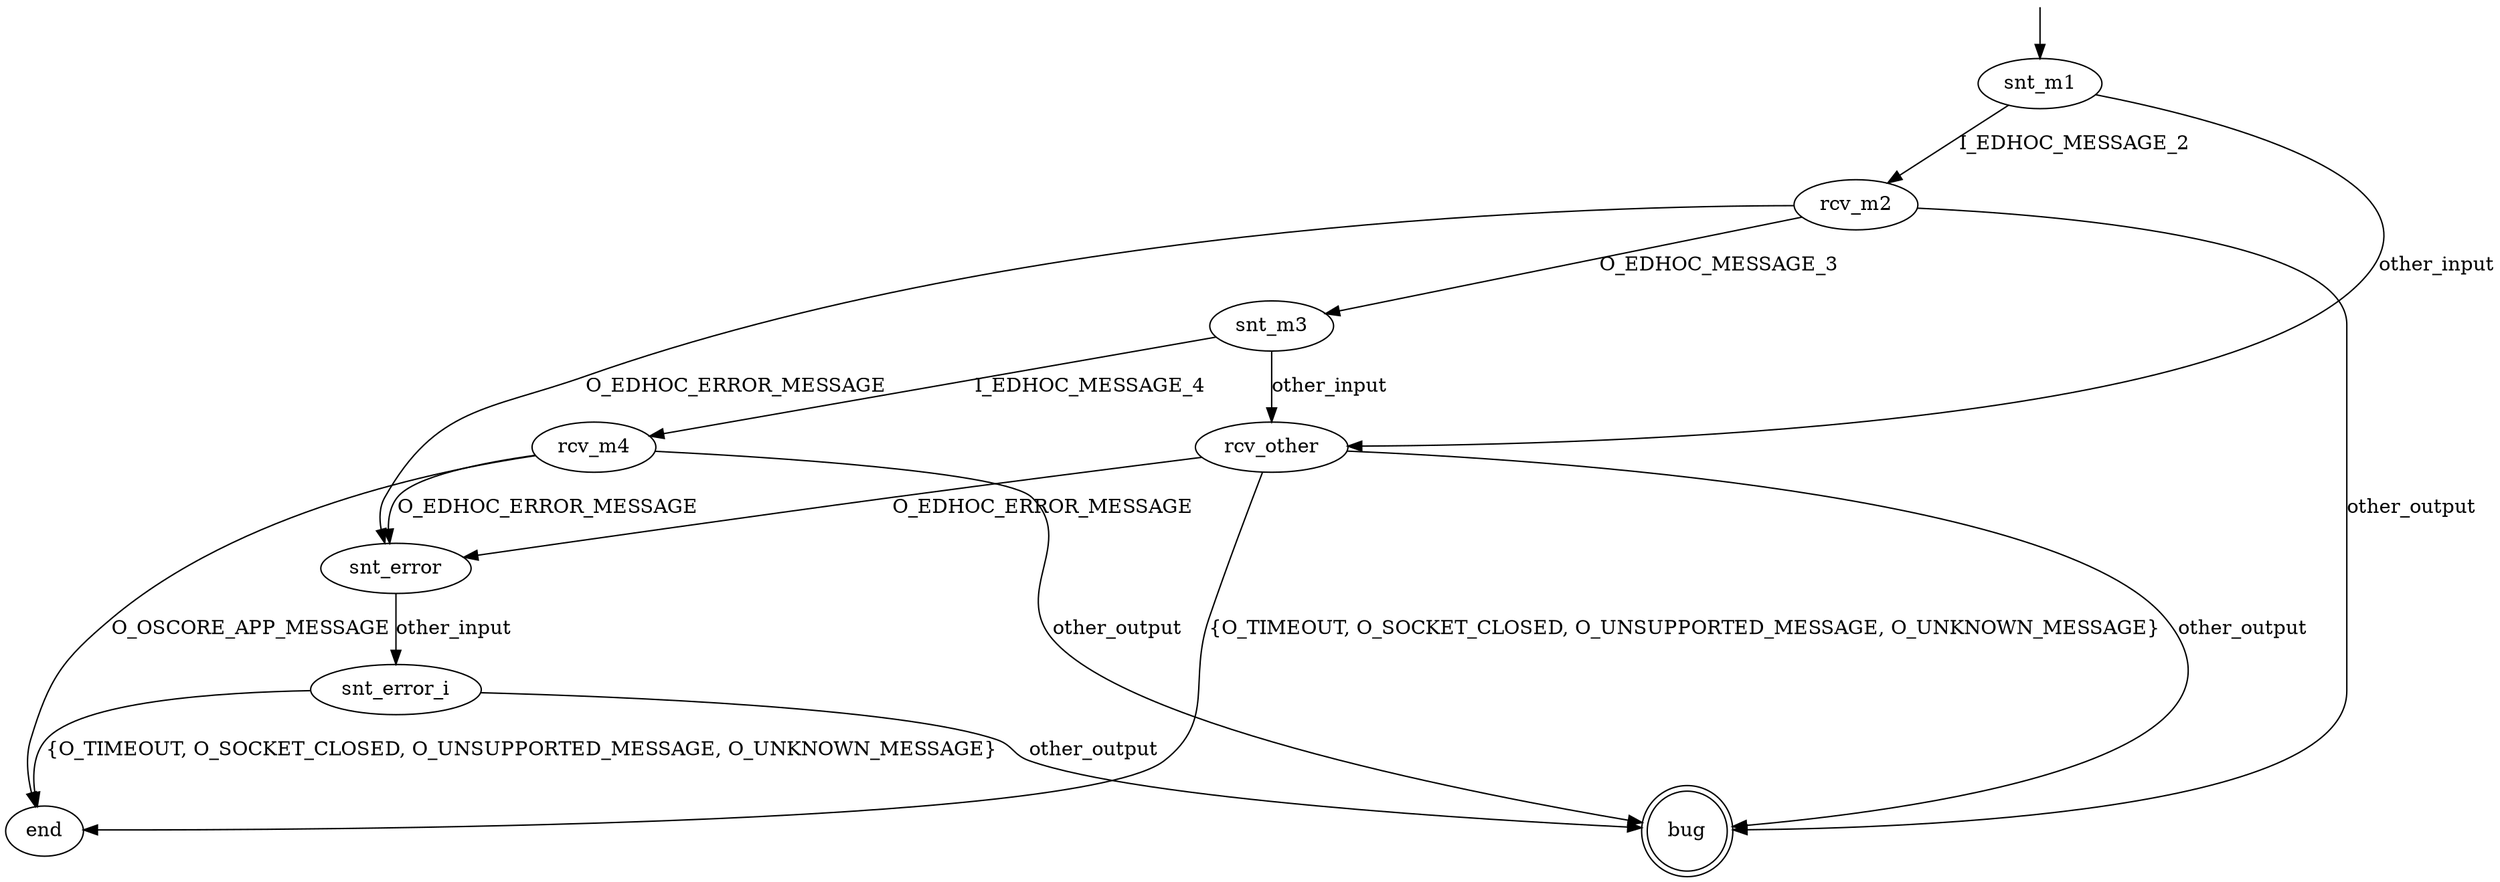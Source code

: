 digraph G {
bug [shape="doublecircle"]

snt_m1 -> rcv_m2 [label="I_EDHOC_MESSAGE_2"]
snt_m1 -> rcv_other [label="other_input"]

rcv_m2 -> snt_m3 [label="O_EDHOC_MESSAGE_3"]
rcv_m2 -> snt_error [label="O_EDHOC_ERROR_MESSAGE"]
rcv_m2 -> bug [label="other_output"]

snt_m3 -> rcv_m4 [label="I_EDHOC_MESSAGE_4"]
snt_m3 -> rcv_other [label="other_input"]

rcv_m4 -> end [label="O_OSCORE_APP_MESSAGE"]
rcv_m4 -> snt_error [label="O_EDHOC_ERROR_MESSAGE"]
rcv_m4 -> bug [label="other_output"]

rcv_other -> bug [label="other_output"]
rcv_other -> snt_error [label="O_EDHOC_ERROR_MESSAGE"]
rcv_other -> end [label="{O_TIMEOUT, O_SOCKET_CLOSED, O_UNSUPPORTED_MESSAGE, O_UNKNOWN_MESSAGE}"]

snt_error -> snt_error_i [label="other_input"]
snt_error_i -> end [label="{O_TIMEOUT, O_SOCKET_CLOSED, O_UNSUPPORTED_MESSAGE, O_UNKNOWN_MESSAGE}"]
snt_error_i -> bug [label="other_output"]

__start0 [label="" shape="none" width="0" height="0"];
__start0 -> snt_m1;
}
